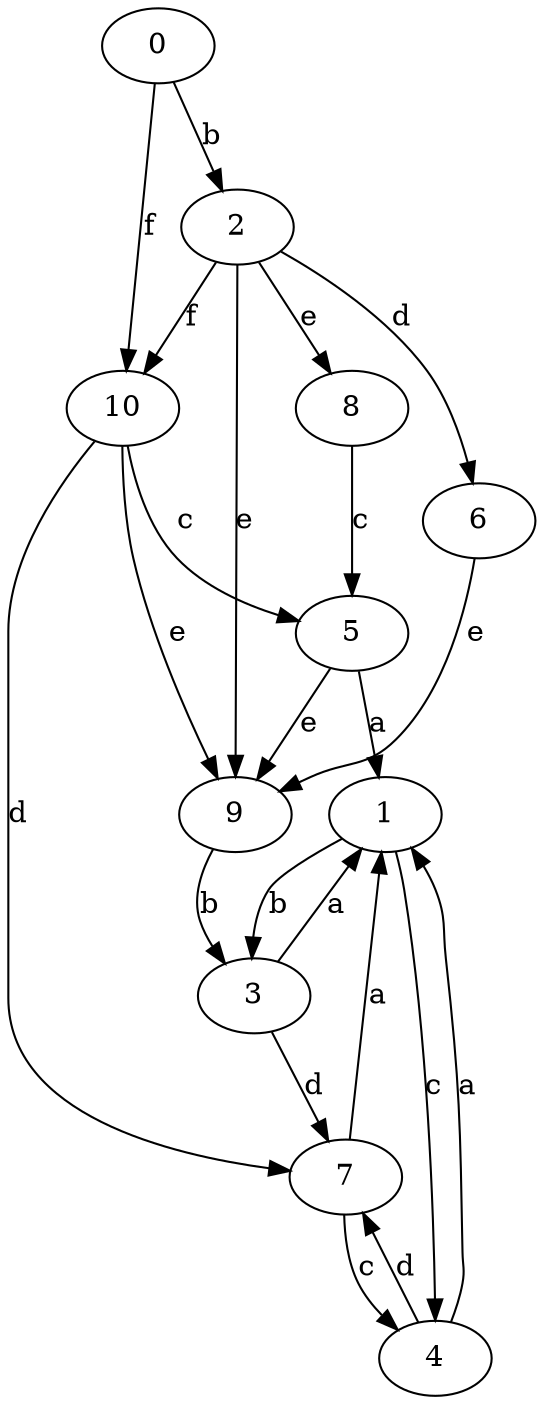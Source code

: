 strict digraph  {
1;
2;
3;
0;
4;
5;
6;
7;
8;
9;
10;
1 -> 3  [label=b];
1 -> 4  [label=c];
2 -> 6  [label=d];
2 -> 8  [label=e];
2 -> 9  [label=e];
2 -> 10  [label=f];
3 -> 1  [label=a];
3 -> 7  [label=d];
0 -> 2  [label=b];
0 -> 10  [label=f];
4 -> 1  [label=a];
4 -> 7  [label=d];
5 -> 1  [label=a];
5 -> 9  [label=e];
6 -> 9  [label=e];
7 -> 1  [label=a];
7 -> 4  [label=c];
8 -> 5  [label=c];
9 -> 3  [label=b];
10 -> 5  [label=c];
10 -> 7  [label=d];
10 -> 9  [label=e];
}
